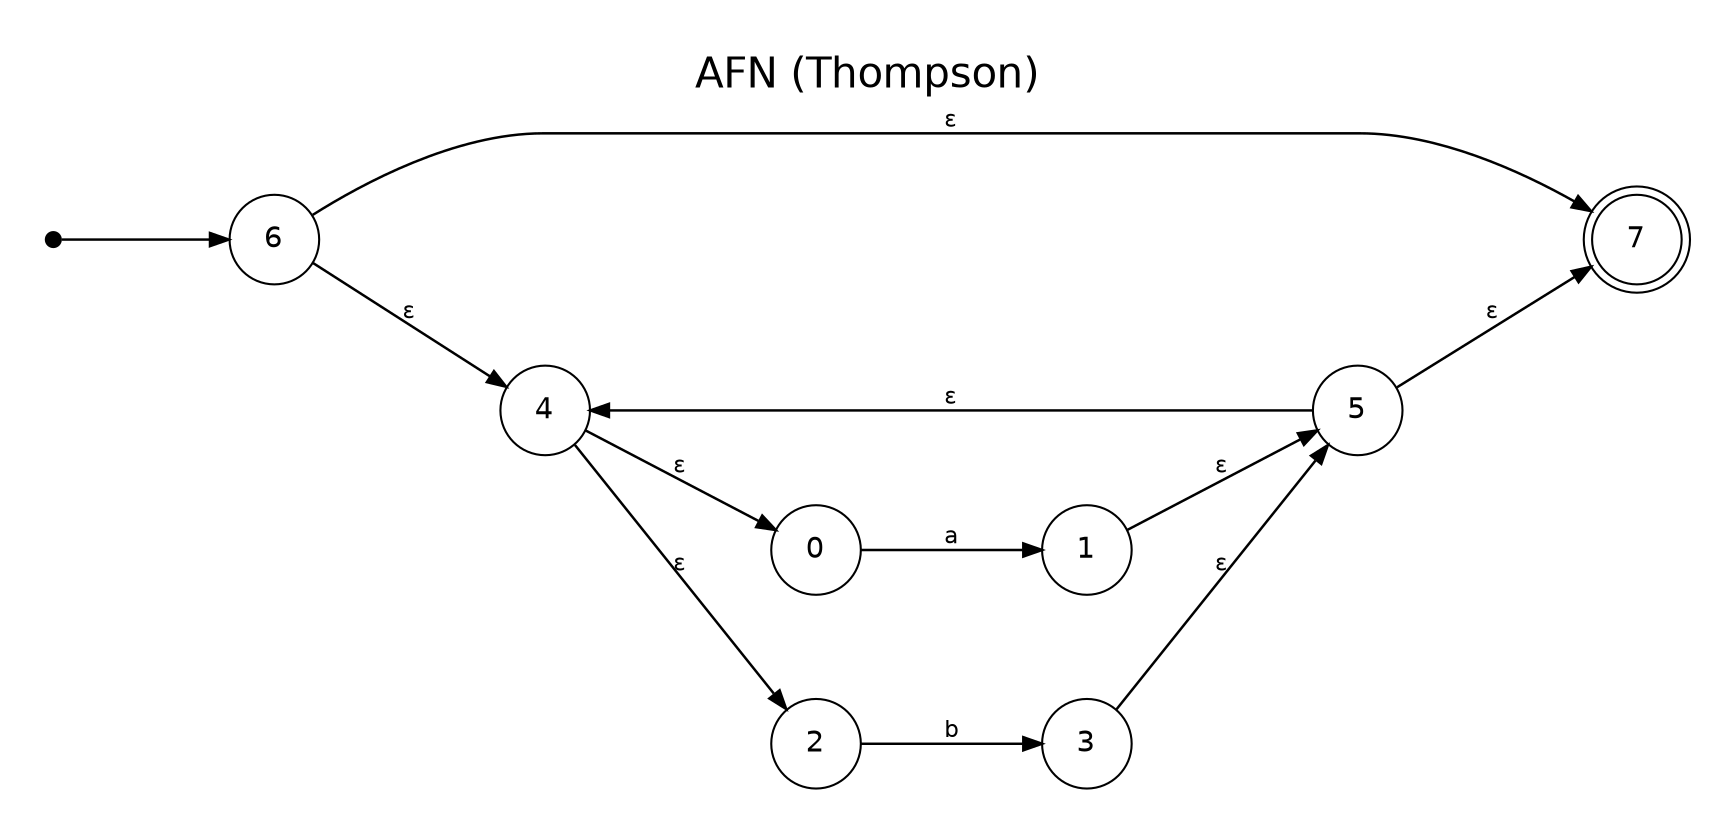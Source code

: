 digraph NFA {
  rankdir=LR; layout=dot; splines=true; overlap=false; concentrate=true; outputorder=edgesfirst; nodesep=0.7; ranksep=1.1; margin=0.25;
  labelloc="t"; label="AFN (Thompson)"; fontsize=20; fontname="Helvetica";
  node [shape=circle, width=0.6, height=0.6, fontname="Helvetica"];
  edge [fontname="Helvetica", fontsize=11, arrowsize=0.9, penwidth=1.2, labeldistance=1.6];
  __start [shape=point, width=0.1, label=""];
  __start -> 6;
  7 [shape=doublecircle];
  0 -> 1 [label="a"];
  1 -> 5 [label="ε"];
  2 -> 3 [label="b"];
  3 -> 5 [label="ε"];
  4 -> 0 [label="ε"];
  4 -> 2 [label="ε"];
  5 -> 4 [label="ε"];
  5 -> 7 [label="ε"];
  6 -> 4 [label="ε"];
  6 -> 7 [label="ε"];
}